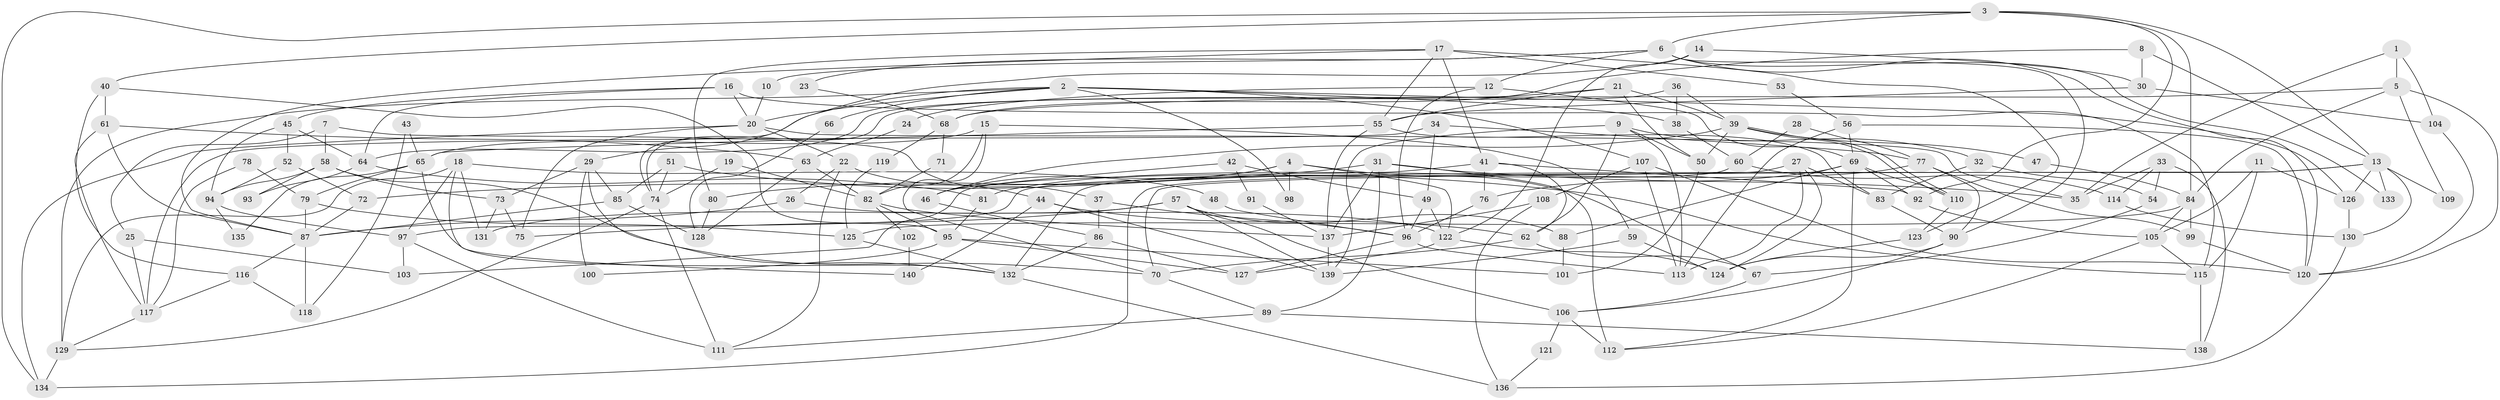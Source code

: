 // coarse degree distribution, {4: 0.20408163265306123, 11: 0.01020408163265306, 8: 0.07142857142857142, 7: 0.12244897959183673, 5: 0.1326530612244898, 3: 0.1836734693877551, 6: 0.14285714285714285, 2: 0.11224489795918367, 9: 0.02040816326530612}
// Generated by graph-tools (version 1.1) at 2025/23/03/03/25 07:23:59]
// undirected, 140 vertices, 280 edges
graph export_dot {
graph [start="1"]
  node [color=gray90,style=filled];
  1;
  2;
  3;
  4;
  5;
  6;
  7;
  8;
  9;
  10;
  11;
  12;
  13;
  14;
  15;
  16;
  17;
  18;
  19;
  20;
  21;
  22;
  23;
  24;
  25;
  26;
  27;
  28;
  29;
  30;
  31;
  32;
  33;
  34;
  35;
  36;
  37;
  38;
  39;
  40;
  41;
  42;
  43;
  44;
  45;
  46;
  47;
  48;
  49;
  50;
  51;
  52;
  53;
  54;
  55;
  56;
  57;
  58;
  59;
  60;
  61;
  62;
  63;
  64;
  65;
  66;
  67;
  68;
  69;
  70;
  71;
  72;
  73;
  74;
  75;
  76;
  77;
  78;
  79;
  80;
  81;
  82;
  83;
  84;
  85;
  86;
  87;
  88;
  89;
  90;
  91;
  92;
  93;
  94;
  95;
  96;
  97;
  98;
  99;
  100;
  101;
  102;
  103;
  104;
  105;
  106;
  107;
  108;
  109;
  110;
  111;
  112;
  113;
  114;
  115;
  116;
  117;
  118;
  119;
  120;
  121;
  122;
  123;
  124;
  125;
  126;
  127;
  128;
  129;
  130;
  131;
  132;
  133;
  134;
  135;
  136;
  137;
  138;
  139;
  140;
  1 -- 104;
  1 -- 35;
  1 -- 5;
  2 -- 126;
  2 -- 29;
  2 -- 20;
  2 -- 38;
  2 -- 66;
  2 -- 98;
  2 -- 107;
  2 -- 129;
  3 -- 13;
  3 -- 6;
  3 -- 40;
  3 -- 84;
  3 -- 92;
  3 -- 134;
  4 -- 80;
  4 -- 46;
  4 -- 67;
  4 -- 98;
  4 -- 122;
  5 -- 84;
  5 -- 68;
  5 -- 109;
  5 -- 120;
  6 -- 12;
  6 -- 90;
  6 -- 10;
  6 -- 23;
  6 -- 120;
  6 -- 133;
  7 -- 58;
  7 -- 37;
  7 -- 25;
  8 -- 30;
  8 -- 13;
  8 -- 68;
  9 -- 113;
  9 -- 50;
  9 -- 32;
  9 -- 62;
  9 -- 139;
  10 -- 20;
  11 -- 105;
  11 -- 115;
  11 -- 126;
  12 -- 96;
  12 -- 69;
  12 -- 24;
  13 -- 97;
  13 -- 70;
  13 -- 109;
  13 -- 126;
  13 -- 130;
  13 -- 133;
  14 -- 74;
  14 -- 122;
  14 -- 30;
  15 -- 65;
  15 -- 70;
  15 -- 59;
  15 -- 82;
  16 -- 115;
  16 -- 64;
  16 -- 20;
  16 -- 45;
  17 -- 55;
  17 -- 41;
  17 -- 53;
  17 -- 80;
  17 -- 87;
  17 -- 123;
  18 -- 129;
  18 -- 97;
  18 -- 48;
  18 -- 131;
  18 -- 140;
  19 -- 82;
  19 -- 74;
  20 -- 22;
  20 -- 35;
  20 -- 75;
  20 -- 134;
  21 -- 55;
  21 -- 50;
  21 -- 39;
  21 -- 64;
  22 -- 26;
  22 -- 44;
  22 -- 111;
  23 -- 68;
  24 -- 63;
  25 -- 117;
  25 -- 103;
  26 -- 122;
  26 -- 87;
  27 -- 113;
  27 -- 134;
  27 -- 83;
  27 -- 124;
  28 -- 60;
  28 -- 77;
  29 -- 132;
  29 -- 73;
  29 -- 85;
  29 -- 100;
  30 -- 55;
  30 -- 104;
  31 -- 137;
  31 -- 112;
  31 -- 35;
  31 -- 72;
  31 -- 89;
  32 -- 54;
  32 -- 83;
  33 -- 35;
  33 -- 114;
  33 -- 54;
  33 -- 138;
  34 -- 117;
  34 -- 77;
  34 -- 49;
  36 -- 74;
  36 -- 39;
  36 -- 38;
  37 -- 86;
  37 -- 96;
  38 -- 60;
  39 -- 110;
  39 -- 110;
  39 -- 46;
  39 -- 47;
  39 -- 50;
  40 -- 61;
  40 -- 95;
  40 -- 116;
  41 -- 62;
  41 -- 92;
  41 -- 76;
  41 -- 103;
  42 -- 46;
  42 -- 49;
  42 -- 91;
  43 -- 118;
  43 -- 65;
  44 -- 139;
  44 -- 62;
  44 -- 140;
  45 -- 64;
  45 -- 52;
  45 -- 94;
  46 -- 86;
  47 -- 84;
  48 -- 96;
  49 -- 122;
  49 -- 96;
  50 -- 101;
  51 -- 85;
  51 -- 115;
  51 -- 74;
  52 -- 94;
  52 -- 72;
  53 -- 56;
  54 -- 67;
  55 -- 137;
  55 -- 83;
  55 -- 65;
  56 -- 120;
  56 -- 69;
  56 -- 113;
  57 -- 106;
  57 -- 75;
  57 -- 88;
  57 -- 131;
  57 -- 139;
  58 -- 94;
  58 -- 70;
  58 -- 73;
  58 -- 93;
  59 -- 139;
  59 -- 124;
  60 -- 132;
  60 -- 114;
  61 -- 117;
  61 -- 87;
  61 -- 63;
  62 -- 67;
  62 -- 70;
  63 -- 82;
  63 -- 128;
  64 -- 81;
  64 -- 93;
  65 -- 79;
  65 -- 132;
  65 -- 135;
  66 -- 128;
  67 -- 106;
  68 -- 71;
  68 -- 119;
  69 -- 110;
  69 -- 76;
  69 -- 88;
  69 -- 92;
  69 -- 112;
  70 -- 89;
  71 -- 82;
  72 -- 87;
  73 -- 131;
  73 -- 75;
  74 -- 129;
  74 -- 111;
  76 -- 96;
  77 -- 99;
  77 -- 90;
  77 -- 81;
  78 -- 117;
  78 -- 79;
  79 -- 87;
  79 -- 125;
  80 -- 128;
  81 -- 95;
  82 -- 95;
  82 -- 102;
  82 -- 137;
  83 -- 90;
  84 -- 105;
  84 -- 99;
  84 -- 125;
  85 -- 87;
  85 -- 128;
  86 -- 127;
  86 -- 132;
  87 -- 116;
  87 -- 118;
  88 -- 101;
  89 -- 111;
  89 -- 138;
  90 -- 124;
  90 -- 106;
  91 -- 137;
  92 -- 105;
  94 -- 97;
  94 -- 135;
  95 -- 127;
  95 -- 100;
  95 -- 101;
  96 -- 113;
  96 -- 127;
  97 -- 103;
  97 -- 111;
  99 -- 120;
  102 -- 140;
  104 -- 120;
  105 -- 112;
  105 -- 115;
  106 -- 112;
  106 -- 121;
  107 -- 120;
  107 -- 108;
  107 -- 113;
  108 -- 137;
  108 -- 136;
  110 -- 123;
  114 -- 130;
  115 -- 138;
  116 -- 117;
  116 -- 118;
  117 -- 129;
  119 -- 125;
  121 -- 136;
  122 -- 124;
  122 -- 127;
  123 -- 124;
  125 -- 132;
  126 -- 130;
  129 -- 134;
  130 -- 136;
  132 -- 136;
  137 -- 139;
}
